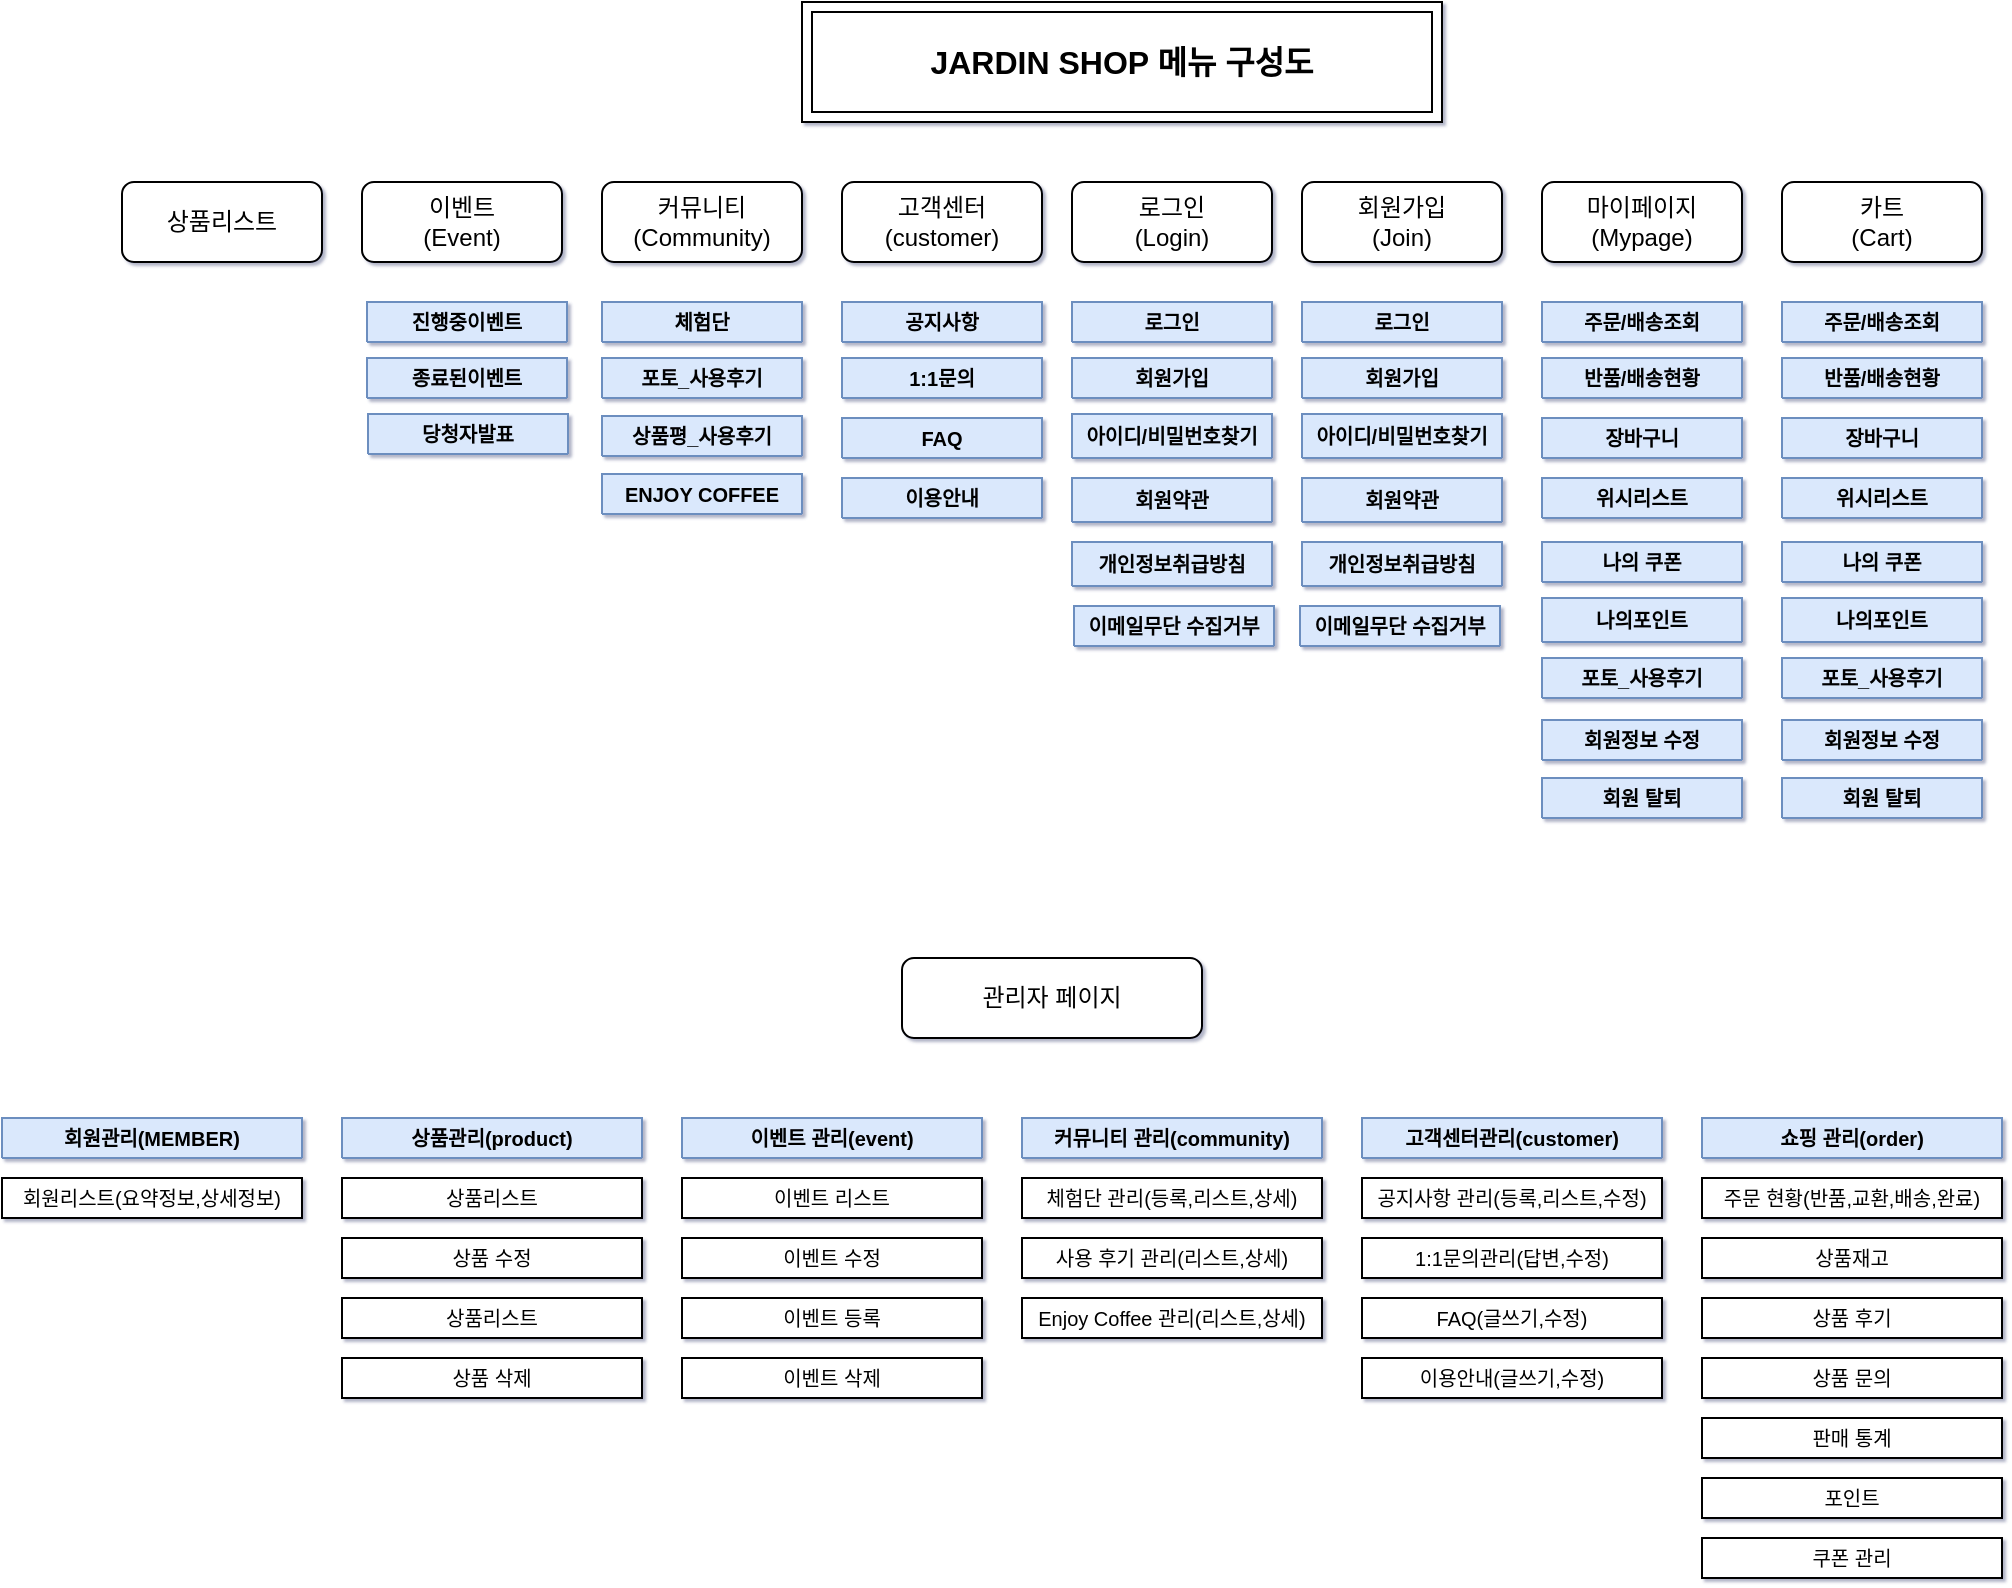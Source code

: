 <mxfile version="13.0.7" type="device"><diagram id="mBp2gxNgtp25YK8GWV0C" name="페이지-1"><mxGraphModel dx="1865" dy="631" grid="1" gridSize="10" guides="1" tooltips="1" connect="1" arrows="1" fold="1" page="1" pageScale="1" pageWidth="827" pageHeight="1169" math="0" shadow="1"><root><mxCell id="0"/><mxCell id="1" parent="0"/><mxCell id="yKnXDc_VvCb0FeXZ64YO-6" value="카트&lt;br&gt;(Cart)" style="rounded=1;whiteSpace=wrap;html=1;" parent="1" vertex="1"><mxGeometry x="640" y="132" width="100" height="40" as="geometry"/></mxCell><mxCell id="yKnXDc_VvCb0FeXZ64YO-8" value="마이페이지&lt;br&gt;(Mypage)" style="rounded=1;whiteSpace=wrap;html=1;" parent="1" vertex="1"><mxGeometry x="520" y="132" width="100" height="40" as="geometry"/></mxCell><mxCell id="yKnXDc_VvCb0FeXZ64YO-9" value="회원가입&lt;br&gt;(Join)" style="rounded=1;whiteSpace=wrap;html=1;" parent="1" vertex="1"><mxGeometry x="400" y="132" width="100" height="40" as="geometry"/></mxCell><mxCell id="yKnXDc_VvCb0FeXZ64YO-10" value="로그인&lt;br&gt;(Login)" style="rounded=1;whiteSpace=wrap;html=1;" parent="1" vertex="1"><mxGeometry x="285" y="132" width="100" height="40" as="geometry"/></mxCell><mxCell id="yKnXDc_VvCb0FeXZ64YO-11" value="고객센터(customer)" style="rounded=1;whiteSpace=wrap;html=1;" parent="1" vertex="1"><mxGeometry x="170" y="132" width="100" height="40" as="geometry"/></mxCell><mxCell id="yKnXDc_VvCb0FeXZ64YO-12" value="커뮤니티(Community)" style="rounded=1;whiteSpace=wrap;html=1;" parent="1" vertex="1"><mxGeometry x="50" y="132" width="100" height="40" as="geometry"/></mxCell><mxCell id="yKnXDc_VvCb0FeXZ64YO-13" value="이벤트&lt;br&gt;(Event)" style="rounded=1;whiteSpace=wrap;html=1;" parent="1" vertex="1"><mxGeometry x="-70" y="132" width="100" height="40" as="geometry"/></mxCell><mxCell id="yKnXDc_VvCb0FeXZ64YO-109" value="JARDIN SHOP 메뉴 구성도" style="shape=ext;margin=3;double=1;whiteSpace=wrap;html=1;align=center;strokeColor=#000000;fontSize=16;fontStyle=1" parent="1" vertex="1"><mxGeometry x="150" y="42" width="320" height="60" as="geometry"/></mxCell><mxCell id="yKnXDc_VvCb0FeXZ64YO-31" value="진행중이벤트" style="swimlane;fontStyle=1;childLayout=stackLayout;horizontal=1;startSize=22;horizontalStack=0;resizeParent=1;resizeParentMax=0;resizeLast=0;collapsible=1;marginBottom=0;align=center;fontSize=10;strokeColor=#6c8ebf;fillColor=#dae8fc;" parent="1" vertex="1"><mxGeometry x="-67.5" y="192" width="100" height="20" as="geometry"><mxRectangle x="-67.5" y="192" width="90" height="22" as="alternateBounds"/></mxGeometry></mxCell><mxCell id="yKnXDc_VvCb0FeXZ64YO-43" value="체험단" style="swimlane;fontStyle=1;childLayout=stackLayout;horizontal=1;startSize=22;horizontalStack=0;resizeParent=1;resizeParentMax=0;resizeLast=0;collapsible=1;marginBottom=0;align=center;fontSize=10;strokeColor=#6c8ebf;fillColor=#dae8fc;" parent="1" vertex="1"><mxGeometry x="50" y="192" width="100" height="20" as="geometry"/></mxCell><mxCell id="yKnXDc_VvCb0FeXZ64YO-54" value="공지사항" style="swimlane;fontStyle=1;childLayout=stackLayout;horizontal=1;startSize=22;horizontalStack=0;resizeParent=1;resizeParentMax=0;resizeLast=0;collapsible=1;marginBottom=0;align=center;fontSize=10;strokeColor=#6c8ebf;fillColor=#dae8fc;" parent="1" vertex="1"><mxGeometry x="170" y="192" width="100" height="20" as="geometry"><mxRectangle x="250" y="170" width="70" height="22" as="alternateBounds"/></mxGeometry></mxCell><mxCell id="yKnXDc_VvCb0FeXZ64YO-65" value="로그인" style="swimlane;fontStyle=1;childLayout=stackLayout;horizontal=1;startSize=22;horizontalStack=0;resizeParent=1;resizeParentMax=0;resizeLast=0;collapsible=1;marginBottom=0;align=center;fontSize=10;strokeColor=#6c8ebf;fillColor=#dae8fc;" parent="1" vertex="1"><mxGeometry x="285" y="192" width="100" height="20" as="geometry"><mxRectangle x="360" y="170" width="60" height="22" as="alternateBounds"/></mxGeometry></mxCell><mxCell id="yKnXDc_VvCb0FeXZ64YO-78" value="주문/배송조회" style="swimlane;fontStyle=1;childLayout=stackLayout;horizontal=1;startSize=22;horizontalStack=0;resizeParent=1;resizeParentMax=0;resizeLast=0;collapsible=1;marginBottom=0;align=center;fontSize=10;strokeColor=#6c8ebf;fillColor=#dae8fc;" parent="1" vertex="1"><mxGeometry x="520" y="192" width="100" height="20" as="geometry"><mxRectangle x="360" y="170" width="60" height="22" as="alternateBounds"/></mxGeometry></mxCell><mxCell id="yKnXDc_VvCb0FeXZ64YO-77" value="반품/배송현황" style="swimlane;fontStyle=1;childLayout=stackLayout;horizontal=1;startSize=22;horizontalStack=0;resizeParent=1;resizeParentMax=0;resizeLast=0;collapsible=1;marginBottom=0;align=center;fontSize=10;strokeColor=#6c8ebf;fillColor=#dae8fc;" parent="1" vertex="1"><mxGeometry x="520" y="220" width="100" height="20" as="geometry"><mxRectangle x="360" y="170" width="60" height="22" as="alternateBounds"/></mxGeometry></mxCell><mxCell id="yKnXDc_VvCb0FeXZ64YO-76" value="장바구니" style="swimlane;fontStyle=1;childLayout=stackLayout;horizontal=1;startSize=22;horizontalStack=0;resizeParent=1;resizeParentMax=0;resizeLast=0;collapsible=1;marginBottom=0;align=center;fontSize=10;strokeColor=#6c8ebf;fillColor=#dae8fc;" parent="1" vertex="1"><mxGeometry x="520" y="250" width="100" height="20" as="geometry"><mxRectangle x="360" y="170" width="60" height="22" as="alternateBounds"/></mxGeometry></mxCell><mxCell id="yKnXDc_VvCb0FeXZ64YO-75" value="위시리스트" style="swimlane;fontStyle=1;childLayout=stackLayout;horizontal=1;startSize=22;horizontalStack=0;resizeParent=1;resizeParentMax=0;resizeLast=0;collapsible=1;marginBottom=0;align=center;fontSize=10;strokeColor=#6c8ebf;fillColor=#dae8fc;" parent="1" vertex="1"><mxGeometry x="520" y="280" width="100" height="20" as="geometry"><mxRectangle x="360" y="170" width="60" height="22" as="alternateBounds"/></mxGeometry></mxCell><mxCell id="yKnXDc_VvCb0FeXZ64YO-74" value="나의 쿠폰" style="swimlane;fontStyle=1;childLayout=stackLayout;horizontal=1;startSize=22;horizontalStack=0;resizeParent=1;resizeParentMax=0;resizeLast=0;collapsible=1;marginBottom=0;align=center;fontSize=10;strokeColor=#6c8ebf;fillColor=#dae8fc;" parent="1" vertex="1"><mxGeometry x="520" y="312" width="100" height="20" as="geometry"><mxRectangle x="360" y="170" width="60" height="22" as="alternateBounds"/></mxGeometry></mxCell><mxCell id="yKnXDc_VvCb0FeXZ64YO-73" value="나의포인트" style="swimlane;fontStyle=1;childLayout=stackLayout;horizontal=1;startSize=22;horizontalStack=0;resizeParent=1;resizeParentMax=0;resizeLast=0;collapsible=1;marginBottom=0;align=center;fontSize=10;strokeColor=#6c8ebf;fillColor=#dae8fc;" parent="1" vertex="1"><mxGeometry x="520" y="340" width="100" height="22" as="geometry"><mxRectangle x="360" y="170" width="60" height="22" as="alternateBounds"/></mxGeometry></mxCell><mxCell id="yKnXDc_VvCb0FeXZ64YO-85" value="포토_사용후기" style="swimlane;fontStyle=1;childLayout=stackLayout;horizontal=1;startSize=22;horizontalStack=0;resizeParent=1;resizeParentMax=0;resizeLast=0;collapsible=1;marginBottom=0;align=center;fontSize=10;strokeColor=#6c8ebf;fillColor=#dae8fc;" parent="1" vertex="1"><mxGeometry x="520" y="370" width="100" height="20" as="geometry"/></mxCell><mxCell id="E5Mt1MdGY50PIjCQMAuX-65" value="로그인" style="swimlane;fontStyle=1;childLayout=stackLayout;horizontal=1;startSize=22;horizontalStack=0;resizeParent=1;resizeParentMax=0;resizeLast=0;collapsible=1;marginBottom=0;align=center;fontSize=10;strokeColor=#6c8ebf;fillColor=#dae8fc;" parent="1" vertex="1"><mxGeometry x="400" y="192" width="100" height="20" as="geometry"><mxRectangle x="360" y="170" width="60" height="22" as="alternateBounds"/></mxGeometry></mxCell><mxCell id="E5Mt1MdGY50PIjCQMAuX-66" value="회원가입" style="swimlane;fontStyle=1;childLayout=stackLayout;horizontal=1;startSize=22;horizontalStack=0;resizeParent=1;resizeParentMax=0;resizeLast=0;collapsible=1;marginBottom=0;align=center;fontSize=10;strokeColor=#6c8ebf;fillColor=#dae8fc;" parent="1" vertex="1"><mxGeometry x="400" y="220" width="100" height="20" as="geometry"><mxRectangle x="360" y="198" width="70" height="22" as="alternateBounds"/></mxGeometry></mxCell><mxCell id="E5Mt1MdGY50PIjCQMAuX-67" value="아이디/비밀번호찾기" style="swimlane;fontStyle=1;childLayout=stackLayout;horizontal=1;startSize=22;horizontalStack=0;resizeParent=1;resizeParentMax=0;resizeLast=0;collapsible=1;marginBottom=0;align=center;fontSize=10;strokeColor=#6c8ebf;fillColor=#dae8fc;" parent="1" vertex="1" collapsed="1"><mxGeometry x="400" y="248" width="100" height="22" as="geometry"><mxRectangle x="400" y="248" width="100" height="20" as="alternateBounds"/></mxGeometry></mxCell><mxCell id="E5Mt1MdGY50PIjCQMAuX-69" value="회원약관" style="swimlane;fontStyle=1;childLayout=stackLayout;horizontal=1;startSize=22;horizontalStack=0;resizeParent=1;resizeParentMax=0;resizeLast=0;collapsible=1;marginBottom=0;align=center;fontSize=10;strokeColor=#6c8ebf;fillColor=#dae8fc;" parent="1" vertex="1" collapsed="1"><mxGeometry x="400" y="280" width="100" height="22" as="geometry"><mxRectangle x="360" y="230" width="100" height="20" as="alternateBounds"/></mxGeometry></mxCell><mxCell id="E5Mt1MdGY50PIjCQMAuX-68" value="개인정보취급방침" style="swimlane;fontStyle=1;childLayout=stackLayout;horizontal=1;startSize=22;horizontalStack=0;resizeParent=1;resizeParentMax=0;resizeLast=0;collapsible=1;marginBottom=0;align=center;fontSize=10;strokeColor=#6c8ebf;fillColor=#dae8fc;" parent="1" vertex="1" collapsed="1"><mxGeometry x="400" y="312" width="100" height="22" as="geometry"><mxRectangle x="360" y="230" width="100" height="20" as="alternateBounds"/></mxGeometry></mxCell><mxCell id="E5Mt1MdGY50PIjCQMAuX-70" value="이메일무단 수집거부" style="swimlane;fontStyle=1;childLayout=stackLayout;horizontal=1;startSize=22;horizontalStack=0;resizeParent=1;resizeParentMax=0;resizeLast=0;collapsible=1;marginBottom=0;align=center;fontSize=10;strokeColor=#6c8ebf;fillColor=#dae8fc;" parent="1" vertex="1"><mxGeometry x="399" y="344" width="100" height="20" as="geometry"><mxRectangle x="399" y="344" width="100" height="22" as="alternateBounds"/></mxGeometry></mxCell><mxCell id="E5Mt1MdGY50PIjCQMAuX-71" value="주문/배송조회" style="swimlane;fontStyle=1;childLayout=stackLayout;horizontal=1;startSize=22;horizontalStack=0;resizeParent=1;resizeParentMax=0;resizeLast=0;collapsible=1;marginBottom=0;align=center;fontSize=10;strokeColor=#6c8ebf;fillColor=#dae8fc;" parent="1" vertex="1"><mxGeometry x="640" y="192" width="100" height="20" as="geometry"><mxRectangle x="360" y="170" width="60" height="22" as="alternateBounds"/></mxGeometry></mxCell><mxCell id="E5Mt1MdGY50PIjCQMAuX-72" value="반품/배송현황" style="swimlane;fontStyle=1;childLayout=stackLayout;horizontal=1;startSize=22;horizontalStack=0;resizeParent=1;resizeParentMax=0;resizeLast=0;collapsible=1;marginBottom=0;align=center;fontSize=10;strokeColor=#6c8ebf;fillColor=#dae8fc;" parent="1" vertex="1"><mxGeometry x="640" y="220" width="100" height="20" as="geometry"><mxRectangle x="360" y="170" width="60" height="22" as="alternateBounds"/></mxGeometry></mxCell><mxCell id="E5Mt1MdGY50PIjCQMAuX-73" value="장바구니" style="swimlane;fontStyle=1;childLayout=stackLayout;horizontal=1;startSize=22;horizontalStack=0;resizeParent=1;resizeParentMax=0;resizeLast=0;collapsible=1;marginBottom=0;align=center;fontSize=10;strokeColor=#6c8ebf;fillColor=#dae8fc;" parent="1" vertex="1"><mxGeometry x="640" y="250" width="100" height="20" as="geometry"><mxRectangle x="360" y="170" width="60" height="22" as="alternateBounds"/></mxGeometry></mxCell><mxCell id="E5Mt1MdGY50PIjCQMAuX-74" value="위시리스트" style="swimlane;fontStyle=1;childLayout=stackLayout;horizontal=1;startSize=22;horizontalStack=0;resizeParent=1;resizeParentMax=0;resizeLast=0;collapsible=1;marginBottom=0;align=center;fontSize=10;strokeColor=#6c8ebf;fillColor=#dae8fc;" parent="1" vertex="1"><mxGeometry x="640" y="280" width="100" height="20" as="geometry"><mxRectangle x="360" y="170" width="60" height="22" as="alternateBounds"/></mxGeometry></mxCell><mxCell id="E5Mt1MdGY50PIjCQMAuX-75" value="나의 쿠폰" style="swimlane;fontStyle=1;childLayout=stackLayout;horizontal=1;startSize=22;horizontalStack=0;resizeParent=1;resizeParentMax=0;resizeLast=0;collapsible=1;marginBottom=0;align=center;fontSize=10;strokeColor=#6c8ebf;fillColor=#dae8fc;" parent="1" vertex="1"><mxGeometry x="640" y="312" width="100" height="20" as="geometry"><mxRectangle x="360" y="170" width="60" height="22" as="alternateBounds"/></mxGeometry></mxCell><mxCell id="E5Mt1MdGY50PIjCQMAuX-76" value="나의포인트" style="swimlane;fontStyle=1;childLayout=stackLayout;horizontal=1;startSize=22;horizontalStack=0;resizeParent=1;resizeParentMax=0;resizeLast=0;collapsible=1;marginBottom=0;align=center;fontSize=10;strokeColor=#6c8ebf;fillColor=#dae8fc;" parent="1" vertex="1"><mxGeometry x="640" y="340" width="100" height="22" as="geometry"><mxRectangle x="360" y="170" width="60" height="22" as="alternateBounds"/></mxGeometry></mxCell><mxCell id="E5Mt1MdGY50PIjCQMAuX-79" value="포토_사용후기" style="swimlane;fontStyle=1;childLayout=stackLayout;horizontal=1;startSize=22;horizontalStack=0;resizeParent=1;resizeParentMax=0;resizeLast=0;collapsible=1;marginBottom=0;align=center;fontSize=10;strokeColor=#6c8ebf;fillColor=#dae8fc;" parent="1" vertex="1"><mxGeometry x="640" y="370" width="100" height="20" as="geometry"/></mxCell><mxCell id="E5Mt1MdGY50PIjCQMAuX-58" value="회원가입" style="swimlane;fontStyle=1;childLayout=stackLayout;horizontal=1;startSize=22;horizontalStack=0;resizeParent=1;resizeParentMax=0;resizeLast=0;collapsible=1;marginBottom=0;align=center;fontSize=10;strokeColor=#6c8ebf;fillColor=#dae8fc;" parent="1" vertex="1"><mxGeometry x="285" y="220" width="100" height="20" as="geometry"><mxRectangle x="360" y="198" width="70" height="22" as="alternateBounds"/></mxGeometry></mxCell><mxCell id="yKnXDc_VvCb0FeXZ64YO-67" value="아이디/비밀번호찾기" style="swimlane;fontStyle=1;childLayout=stackLayout;horizontal=1;startSize=22;horizontalStack=0;resizeParent=1;resizeParentMax=0;resizeLast=0;collapsible=1;marginBottom=0;align=center;fontSize=10;strokeColor=#6c8ebf;fillColor=#dae8fc;" parent="1" vertex="1" collapsed="1"><mxGeometry x="285" y="248" width="100" height="22" as="geometry"><mxRectangle x="285" y="248" width="100" height="20" as="alternateBounds"/></mxGeometry></mxCell><mxCell id="E5Mt1MdGY50PIjCQMAuX-61" value="개인정보취급방침" style="swimlane;fontStyle=1;childLayout=stackLayout;horizontal=1;startSize=22;horizontalStack=0;resizeParent=1;resizeParentMax=0;resizeLast=0;collapsible=1;marginBottom=0;align=center;fontSize=10;strokeColor=#6c8ebf;fillColor=#dae8fc;" parent="1" vertex="1" collapsed="1"><mxGeometry x="285" y="312" width="100" height="22" as="geometry"><mxRectangle x="360" y="230" width="100" height="20" as="alternateBounds"/></mxGeometry></mxCell><mxCell id="E5Mt1MdGY50PIjCQMAuX-60" value="회원약관" style="swimlane;fontStyle=1;childLayout=stackLayout;horizontal=1;startSize=22;horizontalStack=0;resizeParent=1;resizeParentMax=0;resizeLast=0;collapsible=1;marginBottom=0;align=center;fontSize=10;strokeColor=#6c8ebf;fillColor=#dae8fc;" parent="1" vertex="1" collapsed="1"><mxGeometry x="285" y="280" width="100" height="22" as="geometry"><mxRectangle x="360" y="230" width="100" height="20" as="alternateBounds"/></mxGeometry></mxCell><mxCell id="E5Mt1MdGY50PIjCQMAuX-62" value="이메일무단 수집거부" style="swimlane;fontStyle=1;childLayout=stackLayout;horizontal=1;startSize=22;horizontalStack=0;resizeParent=1;resizeParentMax=0;resizeLast=0;collapsible=1;marginBottom=0;align=center;fontSize=10;strokeColor=#6c8ebf;fillColor=#dae8fc;" parent="1" vertex="1"><mxGeometry x="286" y="344" width="100" height="20" as="geometry"><mxRectangle x="284" y="344" width="100" height="22" as="alternateBounds"/></mxGeometry></mxCell><mxCell id="yKnXDc_VvCb0FeXZ64YO-82" value="회원 탈퇴" style="swimlane;fontStyle=1;childLayout=stackLayout;horizontal=1;startSize=22;horizontalStack=0;resizeParent=1;resizeParentMax=0;resizeLast=0;collapsible=1;marginBottom=0;align=center;fontSize=10;strokeColor=#6c8ebf;fillColor=#dae8fc;" parent="1" vertex="1"><mxGeometry x="520" y="430" width="100" height="20" as="geometry"><mxRectangle x="360" y="170" width="60" height="22" as="alternateBounds"/></mxGeometry></mxCell><mxCell id="yKnXDc_VvCb0FeXZ64YO-81" value="회원정보 수정" style="swimlane;fontStyle=1;childLayout=stackLayout;horizontal=1;startSize=22;horizontalStack=0;resizeParent=1;resizeParentMax=0;resizeLast=0;collapsible=1;marginBottom=0;align=center;fontSize=10;strokeColor=#6c8ebf;fillColor=#dae8fc;" parent="1" vertex="1"><mxGeometry x="520" y="401" width="100" height="20" as="geometry"><mxRectangle x="360" y="170" width="60" height="22" as="alternateBounds"/></mxGeometry></mxCell><mxCell id="E5Mt1MdGY50PIjCQMAuX-77" value="회원 탈퇴" style="swimlane;fontStyle=1;childLayout=stackLayout;horizontal=1;startSize=22;horizontalStack=0;resizeParent=1;resizeParentMax=0;resizeLast=0;collapsible=1;marginBottom=0;align=center;fontSize=10;strokeColor=#6c8ebf;fillColor=#dae8fc;" parent="1" vertex="1"><mxGeometry x="640" y="430" width="100" height="20" as="geometry"><mxRectangle x="360" y="170" width="60" height="22" as="alternateBounds"/></mxGeometry></mxCell><mxCell id="E5Mt1MdGY50PIjCQMAuX-78" value="회원정보 수정" style="swimlane;fontStyle=1;childLayout=stackLayout;horizontal=1;startSize=22;horizontalStack=0;resizeParent=1;resizeParentMax=0;resizeLast=0;collapsible=1;marginBottom=0;align=center;fontSize=10;strokeColor=#6c8ebf;fillColor=#dae8fc;" parent="1" vertex="1"><mxGeometry x="640" y="401" width="100" height="20" as="geometry"><mxRectangle x="360" y="170" width="60" height="22" as="alternateBounds"/></mxGeometry></mxCell><mxCell id="yKnXDc_VvCb0FeXZ64YO-35" value="종료된이벤트" style="swimlane;fontStyle=1;childLayout=stackLayout;horizontal=1;startSize=22;horizontalStack=0;resizeParent=1;resizeParentMax=0;resizeLast=0;collapsible=1;marginBottom=0;align=center;fontSize=10;strokeColor=#6c8ebf;fillColor=#dae8fc;" parent="1" vertex="1"><mxGeometry x="-67.5" y="220" width="100" height="20" as="geometry"/></mxCell><mxCell id="yKnXDc_VvCb0FeXZ64YO-37" value="당청자발표" style="swimlane;fontStyle=1;childLayout=stackLayout;horizontal=1;startSize=22;horizontalStack=0;resizeParent=1;resizeParentMax=0;resizeLast=0;collapsible=1;marginBottom=0;align=center;fontSize=10;strokeColor=#6c8ebf;fillColor=#dae8fc;" parent="1" vertex="1"><mxGeometry x="-67" y="248" width="100" height="20" as="geometry"/></mxCell><mxCell id="yKnXDc_VvCb0FeXZ64YO-45" value="포토_사용후기" style="swimlane;fontStyle=1;childLayout=stackLayout;horizontal=1;startSize=22;horizontalStack=0;resizeParent=1;resizeParentMax=0;resizeLast=0;collapsible=1;marginBottom=0;align=center;fontSize=10;strokeColor=#6c8ebf;fillColor=#dae8fc;" parent="1" vertex="1"><mxGeometry x="50" y="220" width="100" height="20" as="geometry"/></mxCell><mxCell id="yKnXDc_VvCb0FeXZ64YO-49" value="상품평_사용후기" style="swimlane;fontStyle=1;childLayout=stackLayout;horizontal=1;startSize=22;horizontalStack=0;resizeParent=1;resizeParentMax=0;resizeLast=0;collapsible=1;marginBottom=0;align=center;fontSize=10;strokeColor=#6c8ebf;fillColor=#dae8fc;" parent="1" vertex="1"><mxGeometry x="50" y="249" width="100" height="20" as="geometry"/></mxCell><mxCell id="yKnXDc_VvCb0FeXZ64YO-52" value="ENJOY COFFEE" style="swimlane;fontStyle=1;childLayout=stackLayout;horizontal=1;startSize=22;horizontalStack=0;resizeParent=1;resizeParentMax=0;resizeLast=0;collapsible=1;marginBottom=0;align=center;fontSize=10;strokeColor=#6c8ebf;fillColor=#dae8fc;" parent="1" vertex="1"><mxGeometry x="50" y="278" width="100" height="20" as="geometry"/></mxCell><mxCell id="yKnXDc_VvCb0FeXZ64YO-57" value="1:1문의" style="swimlane;fontStyle=1;childLayout=stackLayout;horizontal=1;startSize=22;horizontalStack=0;resizeParent=1;resizeParentMax=0;resizeLast=0;collapsible=1;marginBottom=0;align=center;fontSize=10;strokeColor=#6c8ebf;fillColor=#dae8fc;" parent="1" vertex="1"><mxGeometry x="170" y="220" width="100" height="20" as="geometry"/></mxCell><mxCell id="yKnXDc_VvCb0FeXZ64YO-62" value="FAQ" style="swimlane;fontStyle=1;childLayout=stackLayout;horizontal=1;startSize=22;horizontalStack=0;resizeParent=1;resizeParentMax=0;resizeLast=0;collapsible=1;marginBottom=0;align=center;fontSize=10;strokeColor=#6c8ebf;fillColor=#dae8fc;" parent="1" vertex="1"><mxGeometry x="170" y="250" width="100" height="20" as="geometry"/></mxCell><mxCell id="yKnXDc_VvCb0FeXZ64YO-64" value="이용안내" style="swimlane;fontStyle=1;childLayout=stackLayout;horizontal=1;startSize=22;horizontalStack=0;resizeParent=1;resizeParentMax=0;resizeLast=0;collapsible=1;marginBottom=0;align=center;fontSize=10;strokeColor=#6c8ebf;fillColor=#dae8fc;" parent="1" vertex="1"><mxGeometry x="170" y="280" width="100" height="20" as="geometry"/></mxCell><mxCell id="O2DVhRG8-13fSpz5LrxZ-1" value="상품리스트" style="rounded=1;whiteSpace=wrap;html=1;" parent="1" vertex="1"><mxGeometry x="-190" y="132" width="100" height="40" as="geometry"/></mxCell><mxCell id="u-azSfTCJMmbhTqu2KtR-1" value="관리자 페이지" style="rounded=1;whiteSpace=wrap;html=1;" vertex="1" parent="1"><mxGeometry x="200" y="520" width="150" height="40" as="geometry"/></mxCell><mxCell id="u-azSfTCJMmbhTqu2KtR-4" value="커뮤니티 관리(community)" style="swimlane;fontStyle=1;childLayout=stackLayout;horizontal=1;startSize=20;horizontalStack=0;resizeParent=1;resizeParentMax=0;resizeLast=0;collapsible=1;marginBottom=0;align=center;fontSize=10;strokeColor=#6c8ebf;fillColor=#dae8fc;" vertex="1" parent="1"><mxGeometry x="260" y="600" width="150" height="20" as="geometry"><mxRectangle x="-67.5" y="192" width="90" height="22" as="alternateBounds"/></mxGeometry></mxCell><mxCell id="u-azSfTCJMmbhTqu2KtR-5" value="고객센터관리(customer)" style="swimlane;fontStyle=1;childLayout=stackLayout;horizontal=1;startSize=20;horizontalStack=0;resizeParent=1;resizeParentMax=0;resizeLast=0;collapsible=1;marginBottom=0;align=center;fontSize=10;strokeColor=#6c8ebf;fillColor=#dae8fc;" vertex="1" parent="1"><mxGeometry x="430" y="600" width="150" height="20" as="geometry"><mxRectangle x="-67.5" y="192" width="90" height="22" as="alternateBounds"/></mxGeometry></mxCell><mxCell id="u-azSfTCJMmbhTqu2KtR-6" value="쇼핑 관리(order)" style="swimlane;fontStyle=1;childLayout=stackLayout;horizontal=1;startSize=20;horizontalStack=0;resizeParent=1;resizeParentMax=0;resizeLast=0;collapsible=1;marginBottom=0;align=center;fontSize=10;strokeColor=#6c8ebf;fillColor=#dae8fc;" vertex="1" parent="1"><mxGeometry x="600" y="600" width="150" height="20" as="geometry"><mxRectangle x="-67.5" y="192" width="90" height="22" as="alternateBounds"/></mxGeometry></mxCell><mxCell id="u-azSfTCJMmbhTqu2KtR-25" value="회원관리(MEMBER)" style="swimlane;fontStyle=1;childLayout=stackLayout;horizontal=1;startSize=26;fillColor=#dae8fc;horizontalStack=0;resizeParent=1;resizeParentMax=0;resizeLast=0;collapsible=1;marginBottom=0;strokeColor=#6c8ebf;fontSize=10;" vertex="1" collapsed="1" parent="1"><mxGeometry x="-250" y="600" width="150" height="20" as="geometry"><mxRectangle x="-250" y="600" width="100" height="130" as="alternateBounds"/></mxGeometry></mxCell><mxCell id="u-azSfTCJMmbhTqu2KtR-26" value="이벤트리스트" style="text;strokeColor=none;fillColor=none;align=left;verticalAlign=top;spacingLeft=4;spacingRight=4;overflow=hidden;rotatable=0;points=[[0,0.5],[1,0.5]];portConstraint=eastwest;fontSize=10;" vertex="1" parent="u-azSfTCJMmbhTqu2KtR-25"><mxGeometry y="20" width="150" height="26" as="geometry"/></mxCell><mxCell id="u-azSfTCJMmbhTqu2KtR-27" value="이벤트 수정" style="text;strokeColor=none;fillColor=none;align=left;verticalAlign=top;spacingLeft=4;spacingRight=4;overflow=hidden;rotatable=0;points=[[0,0.5],[1,0.5]];portConstraint=eastwest;fontSize=10;" vertex="1" parent="u-azSfTCJMmbhTqu2KtR-25"><mxGeometry y="46" width="150" height="26" as="geometry"/></mxCell><mxCell id="u-azSfTCJMmbhTqu2KtR-28" value="이벤트등록&#10;" style="text;strokeColor=none;fillColor=none;align=left;verticalAlign=top;spacingLeft=4;spacingRight=4;overflow=hidden;rotatable=0;points=[[0,0.5],[1,0.5]];portConstraint=eastwest;fontSize=10;" vertex="1" parent="u-azSfTCJMmbhTqu2KtR-25"><mxGeometry y="72" width="150" height="26" as="geometry"/></mxCell><mxCell id="u-azSfTCJMmbhTqu2KtR-29" value="이벤트삭제&#10;" style="text;strokeColor=none;fillColor=none;align=left;verticalAlign=top;spacingLeft=4;spacingRight=4;overflow=hidden;rotatable=0;points=[[0,0.5],[1,0.5]];portConstraint=eastwest;fontSize=10;" vertex="1" parent="u-azSfTCJMmbhTqu2KtR-25"><mxGeometry y="98" width="150" height="26" as="geometry"/></mxCell><mxCell id="u-azSfTCJMmbhTqu2KtR-31" value="회원리스트(요약정보,상세정보)" style="rounded=0;whiteSpace=wrap;html=1;fontSize=10;" vertex="1" parent="1"><mxGeometry x="-250" y="630" width="150" height="20" as="geometry"/></mxCell><mxCell id="u-azSfTCJMmbhTqu2KtR-32" value="&lt;span style=&quot;text-align: left&quot;&gt;상품리스트&lt;/span&gt;" style="rounded=0;whiteSpace=wrap;html=1;fontSize=10;" vertex="1" parent="1"><mxGeometry x="-80" y="630" width="150" height="20" as="geometry"/></mxCell><mxCell id="u-azSfTCJMmbhTqu2KtR-33" value="이벤트 리스트" style="rounded=0;whiteSpace=wrap;html=1;fontSize=10;" vertex="1" parent="1"><mxGeometry x="90" y="630" width="150" height="20" as="geometry"/></mxCell><mxCell id="u-azSfTCJMmbhTqu2KtR-34" value="체험단 관리(등록,리스트,상세)" style="rounded=0;whiteSpace=wrap;html=1;fontSize=10;" vertex="1" parent="1"><mxGeometry x="260" y="630" width="150" height="20" as="geometry"/></mxCell><mxCell id="u-azSfTCJMmbhTqu2KtR-35" value="공지사항 관리(등록,리스트,수정)" style="rounded=0;whiteSpace=wrap;html=1;fontSize=10;" vertex="1" parent="1"><mxGeometry x="430" y="630" width="150" height="20" as="geometry"/></mxCell><mxCell id="u-azSfTCJMmbhTqu2KtR-36" value="주문 현황(반품,교환,배송,완료)" style="rounded=0;whiteSpace=wrap;html=1;fontSize=10;" vertex="1" parent="1"><mxGeometry x="600" y="630" width="150" height="20" as="geometry"/></mxCell><mxCell id="u-azSfTCJMmbhTqu2KtR-37" value="이벤트 수정" style="rounded=0;whiteSpace=wrap;html=1;fontSize=10;" vertex="1" parent="1"><mxGeometry x="90" y="660" width="150" height="20" as="geometry"/></mxCell><mxCell id="u-azSfTCJMmbhTqu2KtR-38" value="이벤트 등록" style="rounded=0;whiteSpace=wrap;html=1;fontSize=10;" vertex="1" parent="1"><mxGeometry x="90" y="690" width="150" height="20" as="geometry"/></mxCell><mxCell id="u-azSfTCJMmbhTqu2KtR-39" value="이벤트 삭제" style="rounded=0;whiteSpace=wrap;html=1;fontSize=10;" vertex="1" parent="1"><mxGeometry x="90" y="720" width="150" height="20" as="geometry"/></mxCell><mxCell id="u-azSfTCJMmbhTqu2KtR-15" value="이벤트 관리(event)" style="swimlane;fontStyle=1;childLayout=stackLayout;horizontal=1;startSize=26;fillColor=#dae8fc;horizontalStack=0;resizeParent=1;resizeParentMax=0;resizeLast=0;collapsible=1;marginBottom=0;strokeColor=#6c8ebf;fontSize=10;" vertex="1" collapsed="1" parent="1"><mxGeometry x="90" y="600" width="150" height="20" as="geometry"><mxRectangle x="70" y="460" width="100" height="130" as="alternateBounds"/></mxGeometry></mxCell><mxCell id="u-azSfTCJMmbhTqu2KtR-16" value="이벤트리스트" style="text;strokeColor=none;fillColor=none;align=left;verticalAlign=top;spacingLeft=4;spacingRight=4;overflow=hidden;rotatable=0;points=[[0,0.5],[1,0.5]];portConstraint=eastwest;fontSize=10;" vertex="1" parent="u-azSfTCJMmbhTqu2KtR-15"><mxGeometry y="20" width="150" height="26" as="geometry"/></mxCell><mxCell id="u-azSfTCJMmbhTqu2KtR-17" value="이벤트 수정" style="text;strokeColor=none;fillColor=none;align=left;verticalAlign=top;spacingLeft=4;spacingRight=4;overflow=hidden;rotatable=0;points=[[0,0.5],[1,0.5]];portConstraint=eastwest;fontSize=10;" vertex="1" parent="u-azSfTCJMmbhTqu2KtR-15"><mxGeometry y="46" width="150" height="26" as="geometry"/></mxCell><mxCell id="u-azSfTCJMmbhTqu2KtR-18" value="이벤트등록&#10;" style="text;strokeColor=none;fillColor=none;align=left;verticalAlign=top;spacingLeft=4;spacingRight=4;overflow=hidden;rotatable=0;points=[[0,0.5],[1,0.5]];portConstraint=eastwest;fontSize=10;" vertex="1" parent="u-azSfTCJMmbhTqu2KtR-15"><mxGeometry y="72" width="150" height="26" as="geometry"/></mxCell><mxCell id="u-azSfTCJMmbhTqu2KtR-19" value="이벤트삭제&#10;" style="text;strokeColor=none;fillColor=none;align=left;verticalAlign=top;spacingLeft=4;spacingRight=4;overflow=hidden;rotatable=0;points=[[0,0.5],[1,0.5]];portConstraint=eastwest;fontSize=10;" vertex="1" parent="u-azSfTCJMmbhTqu2KtR-15"><mxGeometry y="98" width="150" height="26" as="geometry"/></mxCell><mxCell id="u-azSfTCJMmbhTqu2KtR-40" value="&lt;span style=&quot;text-align: left&quot;&gt;상품 수정&lt;/span&gt;" style="rounded=0;whiteSpace=wrap;html=1;fontSize=10;" vertex="1" parent="1"><mxGeometry x="-80" y="660" width="150" height="20" as="geometry"/></mxCell><mxCell id="u-azSfTCJMmbhTqu2KtR-41" value="&lt;span style=&quot;text-align: left&quot;&gt;상품리스트&lt;/span&gt;" style="rounded=0;whiteSpace=wrap;html=1;fontSize=10;" vertex="1" parent="1"><mxGeometry x="-80" y="690" width="150" height="20" as="geometry"/></mxCell><mxCell id="u-azSfTCJMmbhTqu2KtR-42" value="상품 삭제" style="rounded=0;whiteSpace=wrap;html=1;fontSize=10;" vertex="1" parent="1"><mxGeometry x="-80" y="720" width="150" height="20" as="geometry"/></mxCell><mxCell id="u-azSfTCJMmbhTqu2KtR-10" value="상품관리(product)" style="swimlane;fontStyle=1;childLayout=stackLayout;horizontal=1;startSize=26;fillColor=#dae8fc;horizontalStack=0;resizeParent=1;resizeParentMax=0;resizeLast=0;collapsible=1;marginBottom=0;strokeColor=#6c8ebf;fontSize=10;" vertex="1" collapsed="1" parent="1"><mxGeometry x="-80" y="600" width="150" height="20" as="geometry"><mxRectangle x="-70" y="533" width="100" height="56" as="alternateBounds"/></mxGeometry></mxCell><mxCell id="u-azSfTCJMmbhTqu2KtR-44" value="사용 후기 관리(리스트,상세)" style="rounded=0;whiteSpace=wrap;html=1;fontSize=10;" vertex="1" parent="1"><mxGeometry x="260" y="660" width="150" height="20" as="geometry"/></mxCell><mxCell id="u-azSfTCJMmbhTqu2KtR-45" value="Enjoy Coffee 관리(리스트,상세)" style="rounded=0;whiteSpace=wrap;html=1;fontSize=10;" vertex="1" parent="1"><mxGeometry x="260" y="690" width="150" height="20" as="geometry"/></mxCell><mxCell id="u-azSfTCJMmbhTqu2KtR-46" value="1:1문의관리(답변,수정)" style="rounded=0;whiteSpace=wrap;html=1;fontSize=10;" vertex="1" parent="1"><mxGeometry x="430" y="660" width="150" height="20" as="geometry"/></mxCell><mxCell id="u-azSfTCJMmbhTqu2KtR-47" value="FAQ(글쓰기,수정)" style="rounded=0;whiteSpace=wrap;html=1;fontSize=10;" vertex="1" parent="1"><mxGeometry x="430" y="690" width="150" height="20" as="geometry"/></mxCell><mxCell id="u-azSfTCJMmbhTqu2KtR-48" value="이용안내(글쓰기,수정)" style="rounded=0;whiteSpace=wrap;html=1;fontSize=10;" vertex="1" parent="1"><mxGeometry x="430" y="720" width="150" height="20" as="geometry"/></mxCell><mxCell id="u-azSfTCJMmbhTqu2KtR-49" value="상품재고" style="rounded=0;whiteSpace=wrap;html=1;fontSize=10;" vertex="1" parent="1"><mxGeometry x="600" y="660" width="150" height="20" as="geometry"/></mxCell><mxCell id="u-azSfTCJMmbhTqu2KtR-50" value="상품 후기" style="rounded=0;whiteSpace=wrap;html=1;fontSize=10;" vertex="1" parent="1"><mxGeometry x="600" y="690" width="150" height="20" as="geometry"/></mxCell><mxCell id="u-azSfTCJMmbhTqu2KtR-51" value="판매 통계" style="rounded=0;whiteSpace=wrap;html=1;fontSize=10;" vertex="1" parent="1"><mxGeometry x="600" y="750" width="150" height="20" as="geometry"/></mxCell><mxCell id="u-azSfTCJMmbhTqu2KtR-52" value="쿠폰 관리" style="rounded=0;whiteSpace=wrap;html=1;fontSize=10;" vertex="1" parent="1"><mxGeometry x="600" y="810" width="150" height="20" as="geometry"/></mxCell><mxCell id="u-azSfTCJMmbhTqu2KtR-53" value="포인트" style="rounded=0;whiteSpace=wrap;html=1;fontSize=10;" vertex="1" parent="1"><mxGeometry x="600" y="780" width="150" height="20" as="geometry"/></mxCell><mxCell id="u-azSfTCJMmbhTqu2KtR-54" value="상품 문의" style="rounded=0;whiteSpace=wrap;html=1;fontSize=10;" vertex="1" parent="1"><mxGeometry x="600" y="720" width="150" height="20" as="geometry"/></mxCell></root></mxGraphModel></diagram></mxfile>